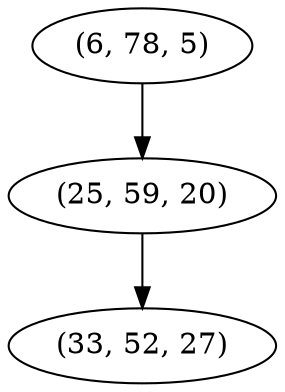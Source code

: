 digraph tree {
    "(6, 78, 5)";
    "(25, 59, 20)";
    "(33, 52, 27)";
    "(6, 78, 5)" -> "(25, 59, 20)";
    "(25, 59, 20)" -> "(33, 52, 27)";
}
